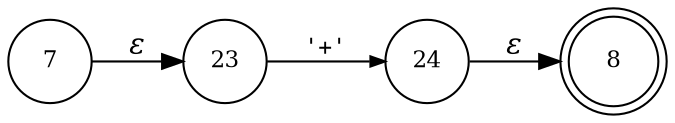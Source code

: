 digraph ATN {
rankdir=LR;
s8[fontsize=11, label="8", shape=doublecircle, fixedsize=true, width=.6];
s7[fontsize=11,label="7", shape=circle, fixedsize=true, width=.55, peripheries=1];
s23[fontsize=11,label="23", shape=circle, fixedsize=true, width=.55, peripheries=1];
s24[fontsize=11,label="24", shape=circle, fixedsize=true, width=.55, peripheries=1];
s7 -> s23 [fontname="Times-Italic", label="&epsilon;"];
s23 -> s24 [fontsize=11, fontname="Courier", arrowsize=.7, label = "'+'", arrowhead = normal];
s24 -> s8 [fontname="Times-Italic", label="&epsilon;"];
}